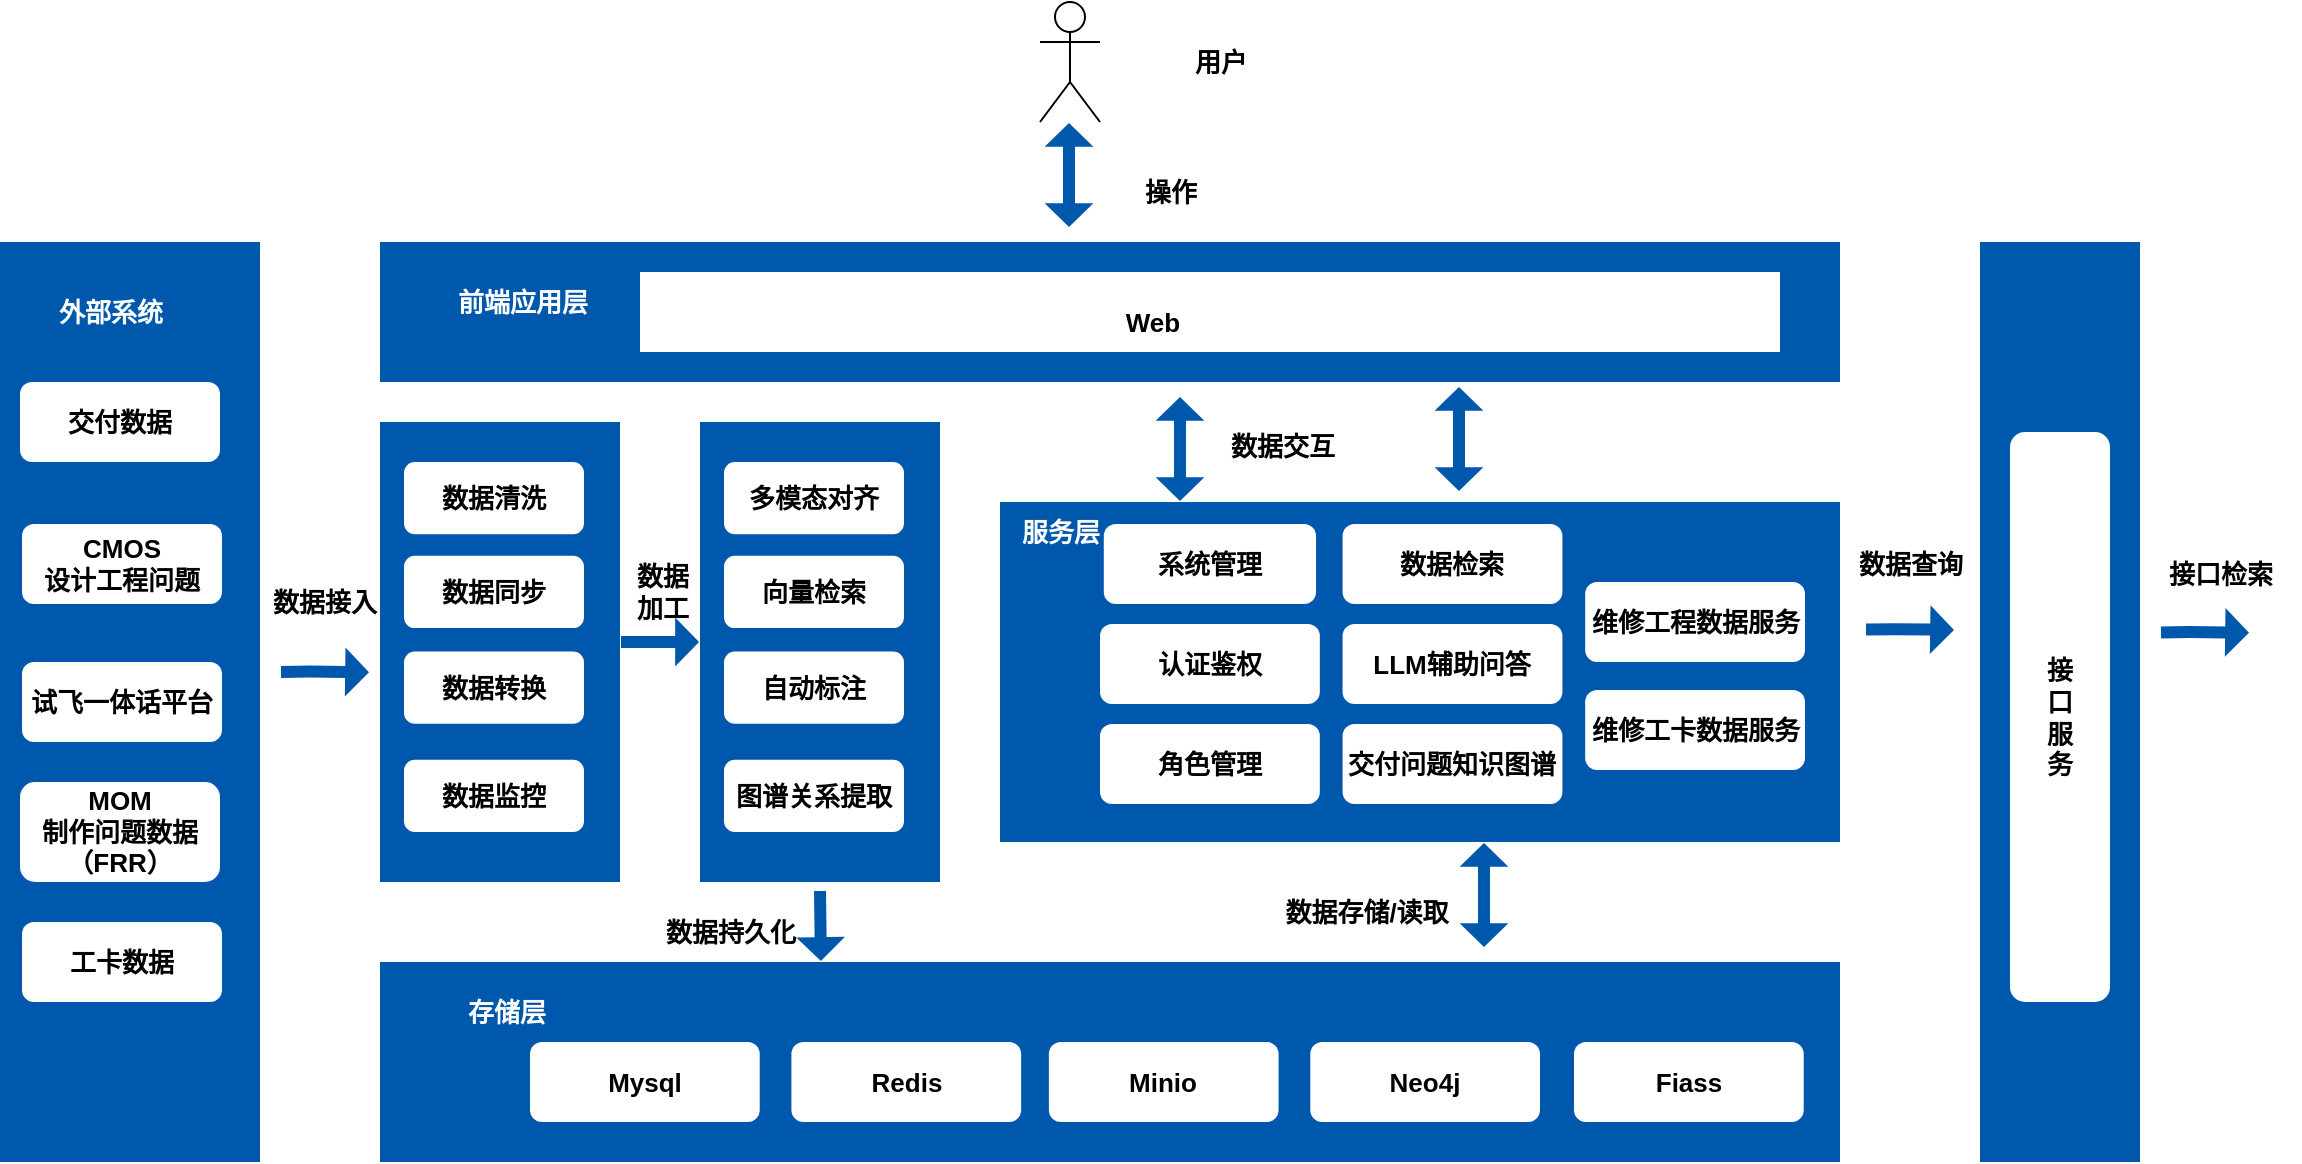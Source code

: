 <mxfile version="25.0.3">
  <diagram name="第 1 页" id="B9_Pr61pazwP7C0NusES">
    <mxGraphModel dx="1071" dy="576" grid="1" gridSize="10" guides="1" tooltips="1" connect="1" arrows="1" fold="1" page="1" pageScale="1" pageWidth="827" pageHeight="1169" math="0" shadow="0">
      <root>
        <mxCell id="0" />
        <mxCell id="1" parent="0" />
        <mxCell id="XB3XbLuwrJ9-ErVMFBuZ-1" value="Actor" style="shape=umlActor;verticalLabelPosition=bottom;verticalAlign=top;html=1;outlineConnect=0;fontColor=none;noLabel=1;" parent="1" vertex="1">
          <mxGeometry x="560" y="200" width="30" height="60" as="geometry" />
        </mxCell>
        <mxCell id="XB3XbLuwrJ9-ErVMFBuZ-2" value="" style="shape=flexArrow;endArrow=classic;startArrow=classic;html=1;rounded=0;width=6;startSize=3.64;endSize=3.64;endWidth=17.388;startWidth=17.388;entryX=0.197;entryY=0.995;entryDx=0;entryDy=0;entryPerimeter=0;fontStyle=1;fontSize=13;strokeColor=none;fillColor=#0058AC;" parent="1" edge="1">
          <mxGeometry width="100" height="100" relative="1" as="geometry">
            <mxPoint x="574.5" y="313" as="sourcePoint" />
            <mxPoint x="574.496" y="260.0" as="targetPoint" />
          </mxGeometry>
        </mxCell>
        <mxCell id="XB3XbLuwrJ9-ErVMFBuZ-3" value="" style="rounded=0;whiteSpace=wrap;html=1;fillColor=#0058AC;fontStyle=1;fontSize=13;strokeColor=none;" parent="1" vertex="1">
          <mxGeometry x="230" y="320" width="730" height="70" as="geometry" />
        </mxCell>
        <mxCell id="XB3XbLuwrJ9-ErVMFBuZ-4" value="前端应用层" style="text;html=1;align=center;verticalAlign=middle;resizable=0;points=[];autosize=1;strokeColor=none;fillColor=none;fontColor=#FFFFFF;fontStyle=1;fontSize=13;" parent="1" vertex="1">
          <mxGeometry x="256" y="335" width="90" height="30" as="geometry" />
        </mxCell>
        <mxCell id="XB3XbLuwrJ9-ErVMFBuZ-5" value="" style="rounded=0;whiteSpace=wrap;html=1;fillColor=#FFFFFF;fontStyle=1;fontSize=13;strokeColor=none;" parent="1" vertex="1">
          <mxGeometry x="360" y="335" width="570" height="40" as="geometry" />
        </mxCell>
        <mxCell id="XB3XbLuwrJ9-ErVMFBuZ-6" value="Web" style="text;html=1;align=center;verticalAlign=middle;resizable=0;points=[];autosize=1;strokeColor=none;fillColor=none;fontStyle=1;fontSize=13;" parent="1" vertex="1">
          <mxGeometry x="590.5" y="345" width="50" height="30" as="geometry" />
        </mxCell>
        <mxCell id="XB3XbLuwrJ9-ErVMFBuZ-9" value="" style="rounded=0;whiteSpace=wrap;html=1;fillColor=#0058AC;fontStyle=1;fontSize=13;strokeColor=none;" parent="1" vertex="1">
          <mxGeometry x="540" y="450" width="420" height="170" as="geometry" />
        </mxCell>
        <mxCell id="XB3XbLuwrJ9-ErVMFBuZ-10" value="服务层" style="text;html=1;align=center;verticalAlign=middle;resizable=0;points=[];autosize=1;strokeColor=none;fillColor=none;fontColor=#FFFFFF;fontStyle=1;fontSize=13;" parent="1" vertex="1">
          <mxGeometry x="540" y="450" width="60" height="30" as="geometry" />
        </mxCell>
        <mxCell id="XB3XbLuwrJ9-ErVMFBuZ-23" value="" style="shape=flexArrow;endArrow=classic;startArrow=classic;html=1;rounded=0;width=6;startSize=3.64;endSize=3.64;endWidth=17.388;startWidth=17.388;entryX=0.197;entryY=0.995;entryDx=0;entryDy=0;entryPerimeter=0;fontStyle=1;fontSize=13;strokeColor=none;fillColor=#0058AC;" parent="1" edge="1">
          <mxGeometry width="100" height="100" relative="1" as="geometry">
            <mxPoint x="630" y="450" as="sourcePoint" />
            <mxPoint x="629.996" y="397.0" as="targetPoint" />
          </mxGeometry>
        </mxCell>
        <mxCell id="XB3XbLuwrJ9-ErVMFBuZ-24" value="" style="shape=flexArrow;endArrow=classic;startArrow=classic;html=1;rounded=0;width=6;startSize=3.64;endSize=3.64;endWidth=17.388;startWidth=17.388;entryX=0.197;entryY=0.995;entryDx=0;entryDy=0;entryPerimeter=0;fontStyle=1;fontSize=13;strokeColor=none;fillColor=#0058AC;" parent="1" edge="1">
          <mxGeometry width="100" height="100" relative="1" as="geometry">
            <mxPoint x="769.5" y="445" as="sourcePoint" />
            <mxPoint x="769.496" y="392.0" as="targetPoint" />
          </mxGeometry>
        </mxCell>
        <mxCell id="XB3XbLuwrJ9-ErVMFBuZ-35" value="c&lt;span style=&quot;color: rgba(0, 0, 0, 0); font-family: monospace; font-size: 0px; font-weight: 400; text-align: start; text-wrap-mode: nowrap;&quot;&gt;%3CmxGraphModel%3E%3Croot%3E%3CmxCell%20id%3D%220%22%2F%3E%3CmxCell%20id%3D%221%22%20parent%3D%220%22%2F%3E%3CmxCell%20id%3D%222%22%20value%3D%22%E7%BB%B4%E4%BF%AE%E5%B7%A5%E7%A8%8B%E6%95%B0%E6%8D%AE%E6%9C%8D%E5%8A%A1%22%20style%3D%22rounded%3D1%3BwhiteSpace%3Dwrap%3Bhtml%3D1%3BfontStyle%3D1%3BfontSize%3D13%3BstrokeColor%3Dnone%3BfillColor%3D%23FFFFFF%3BfontColor%3D%23000000%3B%22%20vertex%3D%221%22%20parent%3D%221%22%3E%3CmxGeometry%20x%3D%22580%22%20y%3D%22465%22%20width%3D%22145%22%20height%3D%2240%22%20as%3D%22geometry%22%2F%3E%3C%2FmxCell%3E%3C%2Froot%3E%3C%2FmxGraphModel%3E&lt;/span&gt;" style="rounded=0;whiteSpace=wrap;html=1;fillColor=#0058AC;fontStyle=1;fontSize=13;strokeColor=none;" parent="1" vertex="1">
          <mxGeometry x="230" y="680" width="730" height="100" as="geometry" />
        </mxCell>
        <mxCell id="XB3XbLuwrJ9-ErVMFBuZ-37" value="" style="shape=flexArrow;endArrow=classic;startArrow=classic;html=1;rounded=0;width=6;startSize=3.64;endSize=3.64;endWidth=17.388;startWidth=17.388;entryX=0.197;entryY=0.995;entryDx=0;entryDy=0;entryPerimeter=0;fontStyle=1;fontSize=13;strokeColor=none;fillColor=#0058AC;" parent="1" edge="1">
          <mxGeometry width="100" height="100" relative="1" as="geometry">
            <mxPoint x="782" y="673" as="sourcePoint" />
            <mxPoint x="781.996" y="620" as="targetPoint" />
          </mxGeometry>
        </mxCell>
        <mxCell id="XB3XbLuwrJ9-ErVMFBuZ-38" value="存储层" style="text;html=1;align=center;verticalAlign=middle;resizable=0;points=[];autosize=1;strokeColor=none;fillColor=none;fontColor=#FFFFFF;fontStyle=1;fontSize=13;" parent="1" vertex="1">
          <mxGeometry x="262.5" y="690" width="60" height="30" as="geometry" />
        </mxCell>
        <mxCell id="XB3XbLuwrJ9-ErVMFBuZ-42" value="用户" style="text;html=1;align=center;verticalAlign=middle;resizable=0;points=[];autosize=1;strokeColor=none;fillColor=none;fontColor=#000000;fontStyle=1;fontSize=13;" parent="1" vertex="1">
          <mxGeometry x="625" y="215" width="50" height="30" as="geometry" />
        </mxCell>
        <mxCell id="XB3XbLuwrJ9-ErVMFBuZ-43" value="操作" style="text;html=1;align=center;verticalAlign=middle;resizable=0;points=[];autosize=1;strokeColor=none;fillColor=none;fontColor=#000000;fontStyle=1;fontSize=13;" parent="1" vertex="1">
          <mxGeometry x="600" y="280" width="50" height="30" as="geometry" />
        </mxCell>
        <mxCell id="XB3XbLuwrJ9-ErVMFBuZ-44" value="数据交互" style="text;html=1;align=center;verticalAlign=middle;resizable=0;points=[];autosize=1;strokeColor=none;fillColor=none;fontColor=#000000;fontStyle=1;fontSize=13;" parent="1" vertex="1">
          <mxGeometry x="640.5" y="407" width="80" height="30" as="geometry" />
        </mxCell>
        <mxCell id="XB3XbLuwrJ9-ErVMFBuZ-46" value="数据存储/读取" style="text;html=1;align=center;verticalAlign=middle;resizable=0;points=[];autosize=1;strokeColor=none;fillColor=none;fontColor=#000000;fontStyle=1;fontSize=13;" parent="1" vertex="1">
          <mxGeometry x="667.5" y="640" width="110" height="30" as="geometry" />
        </mxCell>
        <mxCell id="XB3XbLuwrJ9-ErVMFBuZ-51" value="" style="rounded=0;whiteSpace=wrap;html=1;fillColor=#0058AC;fontStyle=1;fontSize=13;strokeColor=none;" parent="1" vertex="1">
          <mxGeometry x="40" y="320" width="130" height="460" as="geometry" />
        </mxCell>
        <mxCell id="XB3XbLuwrJ9-ErVMFBuZ-52" value="外部系统" style="text;html=1;align=center;verticalAlign=middle;resizable=0;points=[];autosize=1;strokeColor=none;fillColor=none;fontColor=#FFFFFF;fontStyle=1;fontSize=13;" parent="1" vertex="1">
          <mxGeometry x="55" y="340" width="80" height="30" as="geometry" />
        </mxCell>
        <mxCell id="XB3XbLuwrJ9-ErVMFBuZ-53" value="交付数据" style="rounded=1;whiteSpace=wrap;html=1;fontStyle=1;fontSize=13;strokeColor=none;fillColor=#FFFFFF;fontColor=#000000;" parent="1" vertex="1">
          <mxGeometry x="50" y="390" width="100" height="40" as="geometry" />
        </mxCell>
        <mxCell id="XB3XbLuwrJ9-ErVMFBuZ-54" value="CMOS&lt;div&gt;设计工程问题&lt;/div&gt;" style="rounded=1;whiteSpace=wrap;html=1;fontStyle=1;fontSize=13;strokeColor=none;fillColor=#FFFFFF;fontColor=#000000;" parent="1" vertex="1">
          <mxGeometry x="51" y="461" width="100" height="40" as="geometry" />
        </mxCell>
        <mxCell id="XB3XbLuwrJ9-ErVMFBuZ-55" value="试飞一体话平台" style="rounded=1;whiteSpace=wrap;html=1;fontStyle=1;fontSize=13;strokeColor=none;fillColor=#FFFFFF;fontColor=#000000;" parent="1" vertex="1">
          <mxGeometry x="51" y="530" width="100" height="40" as="geometry" />
        </mxCell>
        <mxCell id="XB3XbLuwrJ9-ErVMFBuZ-56" value="MOM&lt;div&gt;制作问题数据（FRR）&lt;/div&gt;" style="rounded=1;whiteSpace=wrap;html=1;fontStyle=1;fontSize=13;strokeColor=none;fillColor=#FFFFFF;fontColor=#000000;" parent="1" vertex="1">
          <mxGeometry x="50" y="590" width="100" height="50" as="geometry" />
        </mxCell>
        <mxCell id="XB3XbLuwrJ9-ErVMFBuZ-57" value="工卡数据" style="rounded=1;whiteSpace=wrap;html=1;fontStyle=1;fontSize=13;strokeColor=none;fillColor=#FFFFFF;fontColor=#000000;" parent="1" vertex="1">
          <mxGeometry x="51" y="660" width="100" height="40" as="geometry" />
        </mxCell>
        <mxCell id="XB3XbLuwrJ9-ErVMFBuZ-58" value="" style="rounded=0;whiteSpace=wrap;html=1;fillColor=#0058AC;fontStyle=1;fontSize=13;strokeColor=none;" parent="1" vertex="1">
          <mxGeometry x="230" y="410" width="120" height="230" as="geometry" />
        </mxCell>
        <mxCell id="XB3XbLuwrJ9-ErVMFBuZ-63" value="" style="group" parent="1" vertex="1" connectable="0">
          <mxGeometry x="242" y="430" width="90" height="185" as="geometry" />
        </mxCell>
        <mxCell id="XB3XbLuwrJ9-ErVMFBuZ-59" value="数据清洗" style="rounded=1;whiteSpace=wrap;html=1;fontStyle=1;fontSize=13;strokeColor=none;fillColor=#FFFFFF;fontColor=#000000;" parent="XB3XbLuwrJ9-ErVMFBuZ-63" vertex="1">
          <mxGeometry width="90" height="36.098" as="geometry" />
        </mxCell>
        <mxCell id="XB3XbLuwrJ9-ErVMFBuZ-60" value="数据同步" style="rounded=1;whiteSpace=wrap;html=1;fontStyle=1;fontSize=13;strokeColor=none;fillColor=#FFFFFF;fontColor=#000000;" parent="XB3XbLuwrJ9-ErVMFBuZ-63" vertex="1">
          <mxGeometry y="46.927" width="90" height="36.098" as="geometry" />
        </mxCell>
        <mxCell id="XB3XbLuwrJ9-ErVMFBuZ-61" value="数据转换" style="rounded=1;whiteSpace=wrap;html=1;fontStyle=1;fontSize=13;strokeColor=none;fillColor=#FFFFFF;fontColor=#000000;" parent="XB3XbLuwrJ9-ErVMFBuZ-63" vertex="1">
          <mxGeometry y="94.756" width="90" height="36.098" as="geometry" />
        </mxCell>
        <mxCell id="XB3XbLuwrJ9-ErVMFBuZ-62" value="数据监控" style="rounded=1;whiteSpace=wrap;html=1;fontStyle=1;fontSize=13;strokeColor=none;fillColor=#FFFFFF;fontColor=#000000;" parent="XB3XbLuwrJ9-ErVMFBuZ-63" vertex="1">
          <mxGeometry y="148.902" width="90" height="36.098" as="geometry" />
        </mxCell>
        <mxCell id="XB3XbLuwrJ9-ErVMFBuZ-66" value="" style="shape=flexArrow;endArrow=classic;startArrow=none;html=1;rounded=0;width=6;startSize=3.64;endSize=3.64;endWidth=17.388;startWidth=17.388;fontStyle=1;fontSize=13;strokeColor=none;fillColor=#0058AC;startFill=0;" parent="1" edge="1">
          <mxGeometry width="100" height="100" relative="1" as="geometry">
            <mxPoint x="180" y="535" as="sourcePoint" />
            <mxPoint x="225" y="535.17" as="targetPoint" />
            <Array as="points">
              <mxPoint x="195" y="534.76" />
            </Array>
          </mxGeometry>
        </mxCell>
        <mxCell id="XB3XbLuwrJ9-ErVMFBuZ-68" value="" style="group" parent="1" vertex="1" connectable="0">
          <mxGeometry x="590" y="461" width="352.5" height="140" as="geometry" />
        </mxCell>
        <mxCell id="XB3XbLuwrJ9-ErVMFBuZ-11" value="系统管理" style="rounded=1;whiteSpace=wrap;html=1;fontStyle=1;fontSize=13;strokeColor=none;fillColor=#FFFFFF;fontColor=#000000;" parent="XB3XbLuwrJ9-ErVMFBuZ-68" vertex="1">
          <mxGeometry x="1.895" width="106.129" height="40" as="geometry" />
        </mxCell>
        <mxCell id="XB3XbLuwrJ9-ErVMFBuZ-12" value="数据检索" style="rounded=1;whiteSpace=wrap;html=1;fontStyle=1;fontSize=13;strokeColor=none;fillColor=#FFFFFF;fontColor=#000000;" parent="XB3XbLuwrJ9-ErVMFBuZ-68" vertex="1">
          <mxGeometry x="121.29" width="109.919" height="40" as="geometry" />
        </mxCell>
        <mxCell id="XB3XbLuwrJ9-ErVMFBuZ-13" value="维修工程数据服务" style="rounded=1;whiteSpace=wrap;html=1;fontStyle=1;fontSize=13;strokeColor=none;fillColor=#FFFFFF;fontColor=#000000;" parent="XB3XbLuwrJ9-ErVMFBuZ-68" vertex="1">
          <mxGeometry x="242.581" y="29" width="109.919" height="40" as="geometry" />
        </mxCell>
        <mxCell id="XB3XbLuwrJ9-ErVMFBuZ-14" value="认证鉴权" style="rounded=1;whiteSpace=wrap;html=1;fontStyle=1;fontSize=13;strokeColor=none;fillColor=#FFFFFF;fontColor=#000000;" parent="XB3XbLuwrJ9-ErVMFBuZ-68" vertex="1">
          <mxGeometry y="50" width="109.919" height="40" as="geometry" />
        </mxCell>
        <mxCell id="XB3XbLuwrJ9-ErVMFBuZ-15" value="LLM辅助问答" style="rounded=1;whiteSpace=wrap;html=1;fontStyle=1;fontSize=13;strokeColor=none;fillColor=#FFFFFF;fontColor=#000000;" parent="XB3XbLuwrJ9-ErVMFBuZ-68" vertex="1">
          <mxGeometry x="121.29" y="50" width="109.919" height="40" as="geometry" />
        </mxCell>
        <mxCell id="XB3XbLuwrJ9-ErVMFBuZ-18" value="交付问题知识图谱" style="rounded=1;whiteSpace=wrap;html=1;fontStyle=1;fontSize=13;strokeColor=none;fillColor=#FFFFFF;fontColor=#000000;" parent="XB3XbLuwrJ9-ErVMFBuZ-68" vertex="1">
          <mxGeometry x="121.29" y="100" width="109.919" height="40" as="geometry" />
        </mxCell>
        <mxCell id="XB3XbLuwrJ9-ErVMFBuZ-20" value="角色管理" style="rounded=1;whiteSpace=wrap;html=1;fontStyle=1;fontSize=13;strokeColor=none;fillColor=#FFFFFF;fontColor=#000000;" parent="XB3XbLuwrJ9-ErVMFBuZ-68" vertex="1">
          <mxGeometry y="100" width="109.919" height="40" as="geometry" />
        </mxCell>
        <mxCell id="XB3XbLuwrJ9-ErVMFBuZ-21" value="维修工卡数据服务" style="rounded=1;whiteSpace=wrap;html=1;fontStyle=1;fontSize=13;strokeColor=none;fillColor=#FFFFFF;fontColor=#000000;" parent="XB3XbLuwrJ9-ErVMFBuZ-68" vertex="1">
          <mxGeometry x="242.581" y="83" width="109.919" height="40" as="geometry" />
        </mxCell>
        <mxCell id="XB3XbLuwrJ9-ErVMFBuZ-69" value="" style="rounded=0;whiteSpace=wrap;html=1;fillColor=#0058AC;fontStyle=1;fontSize=13;strokeColor=none;" parent="1" vertex="1">
          <mxGeometry x="390" y="410" width="120" height="230" as="geometry" />
        </mxCell>
        <mxCell id="XB3XbLuwrJ9-ErVMFBuZ-70" value="" style="group" parent="1" vertex="1" connectable="0">
          <mxGeometry x="402" y="430" width="90" height="185" as="geometry" />
        </mxCell>
        <mxCell id="XB3XbLuwrJ9-ErVMFBuZ-71" value="多模态对齐" style="rounded=1;whiteSpace=wrap;html=1;fontStyle=1;fontSize=13;strokeColor=none;fillColor=#FFFFFF;fontColor=#000000;" parent="XB3XbLuwrJ9-ErVMFBuZ-70" vertex="1">
          <mxGeometry width="90" height="36.098" as="geometry" />
        </mxCell>
        <mxCell id="XB3XbLuwrJ9-ErVMFBuZ-72" value="向量检索" style="rounded=1;whiteSpace=wrap;html=1;fontStyle=1;fontSize=13;strokeColor=none;fillColor=#FFFFFF;fontColor=#000000;" parent="XB3XbLuwrJ9-ErVMFBuZ-70" vertex="1">
          <mxGeometry y="46.927" width="90" height="36.098" as="geometry" />
        </mxCell>
        <mxCell id="XB3XbLuwrJ9-ErVMFBuZ-73" value="自动标注" style="rounded=1;whiteSpace=wrap;html=1;fontStyle=1;fontSize=13;strokeColor=none;fillColor=#FFFFFF;fontColor=#000000;" parent="XB3XbLuwrJ9-ErVMFBuZ-70" vertex="1">
          <mxGeometry y="94.756" width="90" height="36.098" as="geometry" />
        </mxCell>
        <mxCell id="XB3XbLuwrJ9-ErVMFBuZ-74" value="图谱关系提取" style="rounded=1;whiteSpace=wrap;html=1;fontStyle=1;fontSize=13;strokeColor=none;fillColor=#FFFFFF;fontColor=#000000;" parent="XB3XbLuwrJ9-ErVMFBuZ-70" vertex="1">
          <mxGeometry y="148.902" width="90" height="36.098" as="geometry" />
        </mxCell>
        <mxCell id="XB3XbLuwrJ9-ErVMFBuZ-75" value="" style="shape=flexArrow;endArrow=classic;startArrow=none;html=1;rounded=0;width=6;startSize=3.64;endSize=3.64;endWidth=17.388;startWidth=17.388;fontStyle=1;fontSize=13;strokeColor=none;fillColor=#0058AC;startFill=0;" parent="1" edge="1">
          <mxGeometry width="100" height="100" relative="1" as="geometry">
            <mxPoint x="350" y="520" as="sourcePoint" />
            <mxPoint x="390" y="520" as="targetPoint" />
          </mxGeometry>
        </mxCell>
        <mxCell id="XB3XbLuwrJ9-ErVMFBuZ-76" value="&lt;span style=&quot;font-size: 13px; font-weight: 700;&quot;&gt;数据&lt;/span&gt;&lt;div&gt;&lt;span style=&quot;font-size: 13px; font-weight: 700;&quot;&gt;加工&lt;/span&gt;&lt;/div&gt;" style="text;html=1;align=center;verticalAlign=middle;resizable=0;points=[];autosize=1;strokeColor=none;fillColor=none;" parent="1" vertex="1">
          <mxGeometry x="346" y="475" width="50" height="40" as="geometry" />
        </mxCell>
        <mxCell id="XB3XbLuwrJ9-ErVMFBuZ-77" value="" style="shape=flexArrow;endArrow=classic;startArrow=none;html=1;rounded=0;width=6;startSize=3.64;endSize=3.64;endWidth=17.388;startWidth=17.388;fontStyle=1;fontSize=13;strokeColor=none;fillColor=#0058AC;startFill=0;entryX=0.302;entryY=0;entryDx=0;entryDy=0;entryPerimeter=0;" parent="1" target="XB3XbLuwrJ9-ErVMFBuZ-35" edge="1">
          <mxGeometry width="100" height="100" relative="1" as="geometry">
            <mxPoint x="450" y="644" as="sourcePoint" />
            <mxPoint x="400" y="530" as="targetPoint" />
          </mxGeometry>
        </mxCell>
        <mxCell id="XB3XbLuwrJ9-ErVMFBuZ-78" value="数据持久化" style="text;html=1;align=center;verticalAlign=middle;resizable=0;points=[];autosize=1;strokeColor=none;fillColor=none;fontColor=#000000;fontStyle=1;fontSize=13;" parent="1" vertex="1">
          <mxGeometry x="360" y="650" width="90" height="30" as="geometry" />
        </mxCell>
        <mxCell id="XB3XbLuwrJ9-ErVMFBuZ-79" value="数据接入" style="text;html=1;align=center;verticalAlign=middle;resizable=0;points=[];autosize=1;strokeColor=none;fillColor=none;fontColor=#000000;fontStyle=1;fontSize=13;" parent="1" vertex="1">
          <mxGeometry x="162" y="485" width="80" height="30" as="geometry" />
        </mxCell>
        <mxCell id="XB3XbLuwrJ9-ErVMFBuZ-80" value="" style="rounded=0;whiteSpace=wrap;html=1;fillColor=#0058AC;fontStyle=1;fontSize=13;strokeColor=none;" parent="1" vertex="1">
          <mxGeometry x="1030" y="320" width="80" height="460" as="geometry" />
        </mxCell>
        <mxCell id="XB3XbLuwrJ9-ErVMFBuZ-81" value="数据查询" style="text;html=1;align=center;verticalAlign=middle;resizable=0;points=[];autosize=1;strokeColor=none;fillColor=none;fontColor=#000000;fontStyle=1;fontSize=13;" parent="1" vertex="1">
          <mxGeometry x="955" y="466" width="80" height="30" as="geometry" />
        </mxCell>
        <mxCell id="XB3XbLuwrJ9-ErVMFBuZ-82" value="" style="shape=flexArrow;endArrow=classic;startArrow=none;html=1;rounded=0;width=6;startSize=3.64;endSize=3.64;endWidth=17.388;startWidth=17.388;fontStyle=1;fontSize=13;strokeColor=none;fillColor=#0058AC;startFill=0;" parent="1" edge="1">
          <mxGeometry width="100" height="100" relative="1" as="geometry">
            <mxPoint x="972.5" y="513.81" as="sourcePoint" />
            <mxPoint x="1017.5" y="513.98" as="targetPoint" />
            <Array as="points">
              <mxPoint x="987.5" y="513.57" />
            </Array>
          </mxGeometry>
        </mxCell>
        <mxCell id="XB3XbLuwrJ9-ErVMFBuZ-83" value="" style="shape=flexArrow;endArrow=classic;startArrow=none;html=1;rounded=0;width=6;startSize=3.64;endSize=3.64;endWidth=17.388;startWidth=17.388;fontStyle=1;fontSize=13;strokeColor=none;fillColor=#0058AC;startFill=0;" parent="1" edge="1">
          <mxGeometry width="100" height="100" relative="1" as="geometry">
            <mxPoint x="1120" y="515.24" as="sourcePoint" />
            <mxPoint x="1165" y="515.41" as="targetPoint" />
            <Array as="points">
              <mxPoint x="1135" y="515.0" />
            </Array>
          </mxGeometry>
        </mxCell>
        <mxCell id="XB3XbLuwrJ9-ErVMFBuZ-84" value="接口检索" style="text;html=1;align=center;verticalAlign=middle;resizable=0;points=[];autosize=1;strokeColor=none;fillColor=none;fontColor=#000000;fontStyle=1;fontSize=13;" parent="1" vertex="1">
          <mxGeometry x="1110" y="471" width="80" height="30" as="geometry" />
        </mxCell>
        <mxCell id="XB3XbLuwrJ9-ErVMFBuZ-39" value="Mysql" style="rounded=1;whiteSpace=wrap;html=1;fontStyle=1;fontSize=13;strokeColor=none;fillColor=#FFFFFF;fontColor=#000000;" parent="1" vertex="1">
          <mxGeometry x="305" y="720" width="114.863" height="40" as="geometry" />
        </mxCell>
        <mxCell id="XB3XbLuwrJ9-ErVMFBuZ-40" value="Redis" style="rounded=1;whiteSpace=wrap;html=1;fontStyle=1;fontSize=13;strokeColor=none;fillColor=#FFFFFF;fontColor=#000000;" parent="1" vertex="1">
          <mxGeometry x="435.706" y="720" width="114.863" height="40" as="geometry" />
        </mxCell>
        <mxCell id="XB3XbLuwrJ9-ErVMFBuZ-41" value="Minio" style="rounded=1;whiteSpace=wrap;html=1;fontStyle=1;fontSize=13;strokeColor=none;fillColor=#FFFFFF;fontColor=#000000;" parent="1" vertex="1">
          <mxGeometry x="564.431" y="720" width="114.863" height="40" as="geometry" />
        </mxCell>
        <mxCell id="XB3XbLuwrJ9-ErVMFBuZ-85" value="Neo4j" style="rounded=1;whiteSpace=wrap;html=1;fontStyle=1;fontSize=13;strokeColor=none;fillColor=#FFFFFF;fontColor=#000000;" parent="1" vertex="1">
          <mxGeometry x="695.137" y="720" width="114.863" height="40" as="geometry" />
        </mxCell>
        <mxCell id="XB3XbLuwrJ9-ErVMFBuZ-87" value="Fiass" style="rounded=1;whiteSpace=wrap;html=1;fontStyle=1;fontSize=13;strokeColor=none;fillColor=#FFFFFF;fontColor=#000000;" parent="1" vertex="1">
          <mxGeometry x="826.997" y="720" width="114.863" height="40" as="geometry" />
        </mxCell>
        <mxCell id="mYani0Ek3Jf26GIxue5f-1" value="接&lt;div&gt;口&lt;/div&gt;&lt;div&gt;服&lt;/div&gt;&lt;div&gt;务&lt;/div&gt;" style="rounded=1;whiteSpace=wrap;html=1;fontStyle=1;fontSize=13;strokeColor=none;fillColor=#FFFFFF;fontColor=#000000;" parent="1" vertex="1">
          <mxGeometry x="1045" y="415" width="50" height="285" as="geometry" />
        </mxCell>
      </root>
    </mxGraphModel>
  </diagram>
</mxfile>
